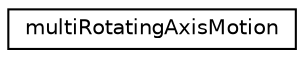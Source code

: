digraph "Graphical Class Hierarchy"
{
 // LATEX_PDF_SIZE
  edge [fontname="Helvetica",fontsize="10",labelfontname="Helvetica",labelfontsize="10"];
  node [fontname="Helvetica",fontsize="10",shape=record];
  rankdir="LR";
  Node0 [label="multiRotatingAxisMotion",height=0.2,width=0.4,color="black", fillcolor="white", style="filled",URL="$classpFlow_1_1multiRotatingAxisMotion.html",tooltip="Rotating axis motion model for walls."];
}
